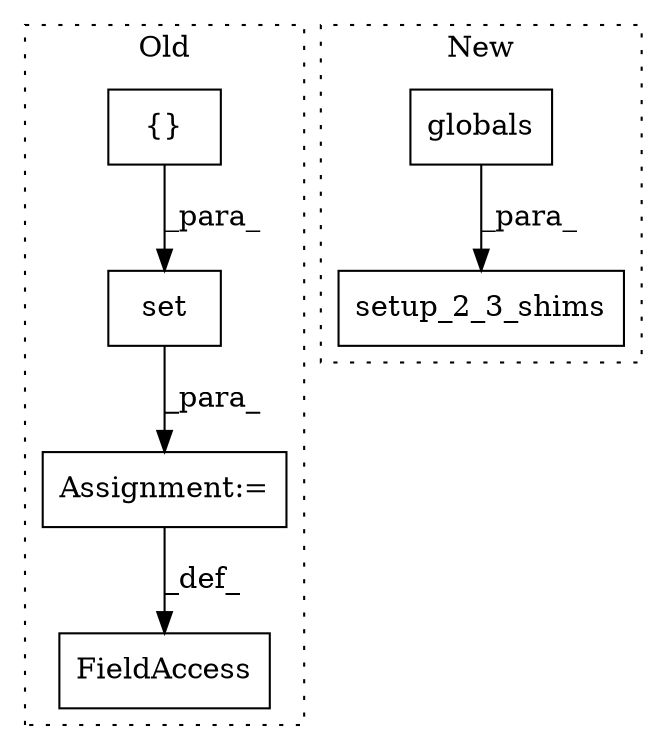 digraph G {
subgraph cluster0 {
1 [label="{}" a="4" s="1242,1378" l="1,1" shape="box"];
3 [label="Assignment:=" a="7" s="1225" l="1" shape="box"];
4 [label="FieldAccess" a="22" s="1215" l="10" shape="box"];
6 [label="set" a="32" s="1226,1379" l="4,1" shape="box"];
label = "Old";
style="dotted";
}
subgraph cluster1 {
2 [label="globals" a="32" s="609" l="9" shape="box"];
5 [label="setup_2_3_shims" a="32" s="593,618" l="16,1" shape="box"];
label = "New";
style="dotted";
}
1 -> 6 [label="_para_"];
2 -> 5 [label="_para_"];
3 -> 4 [label="_def_"];
6 -> 3 [label="_para_"];
}
